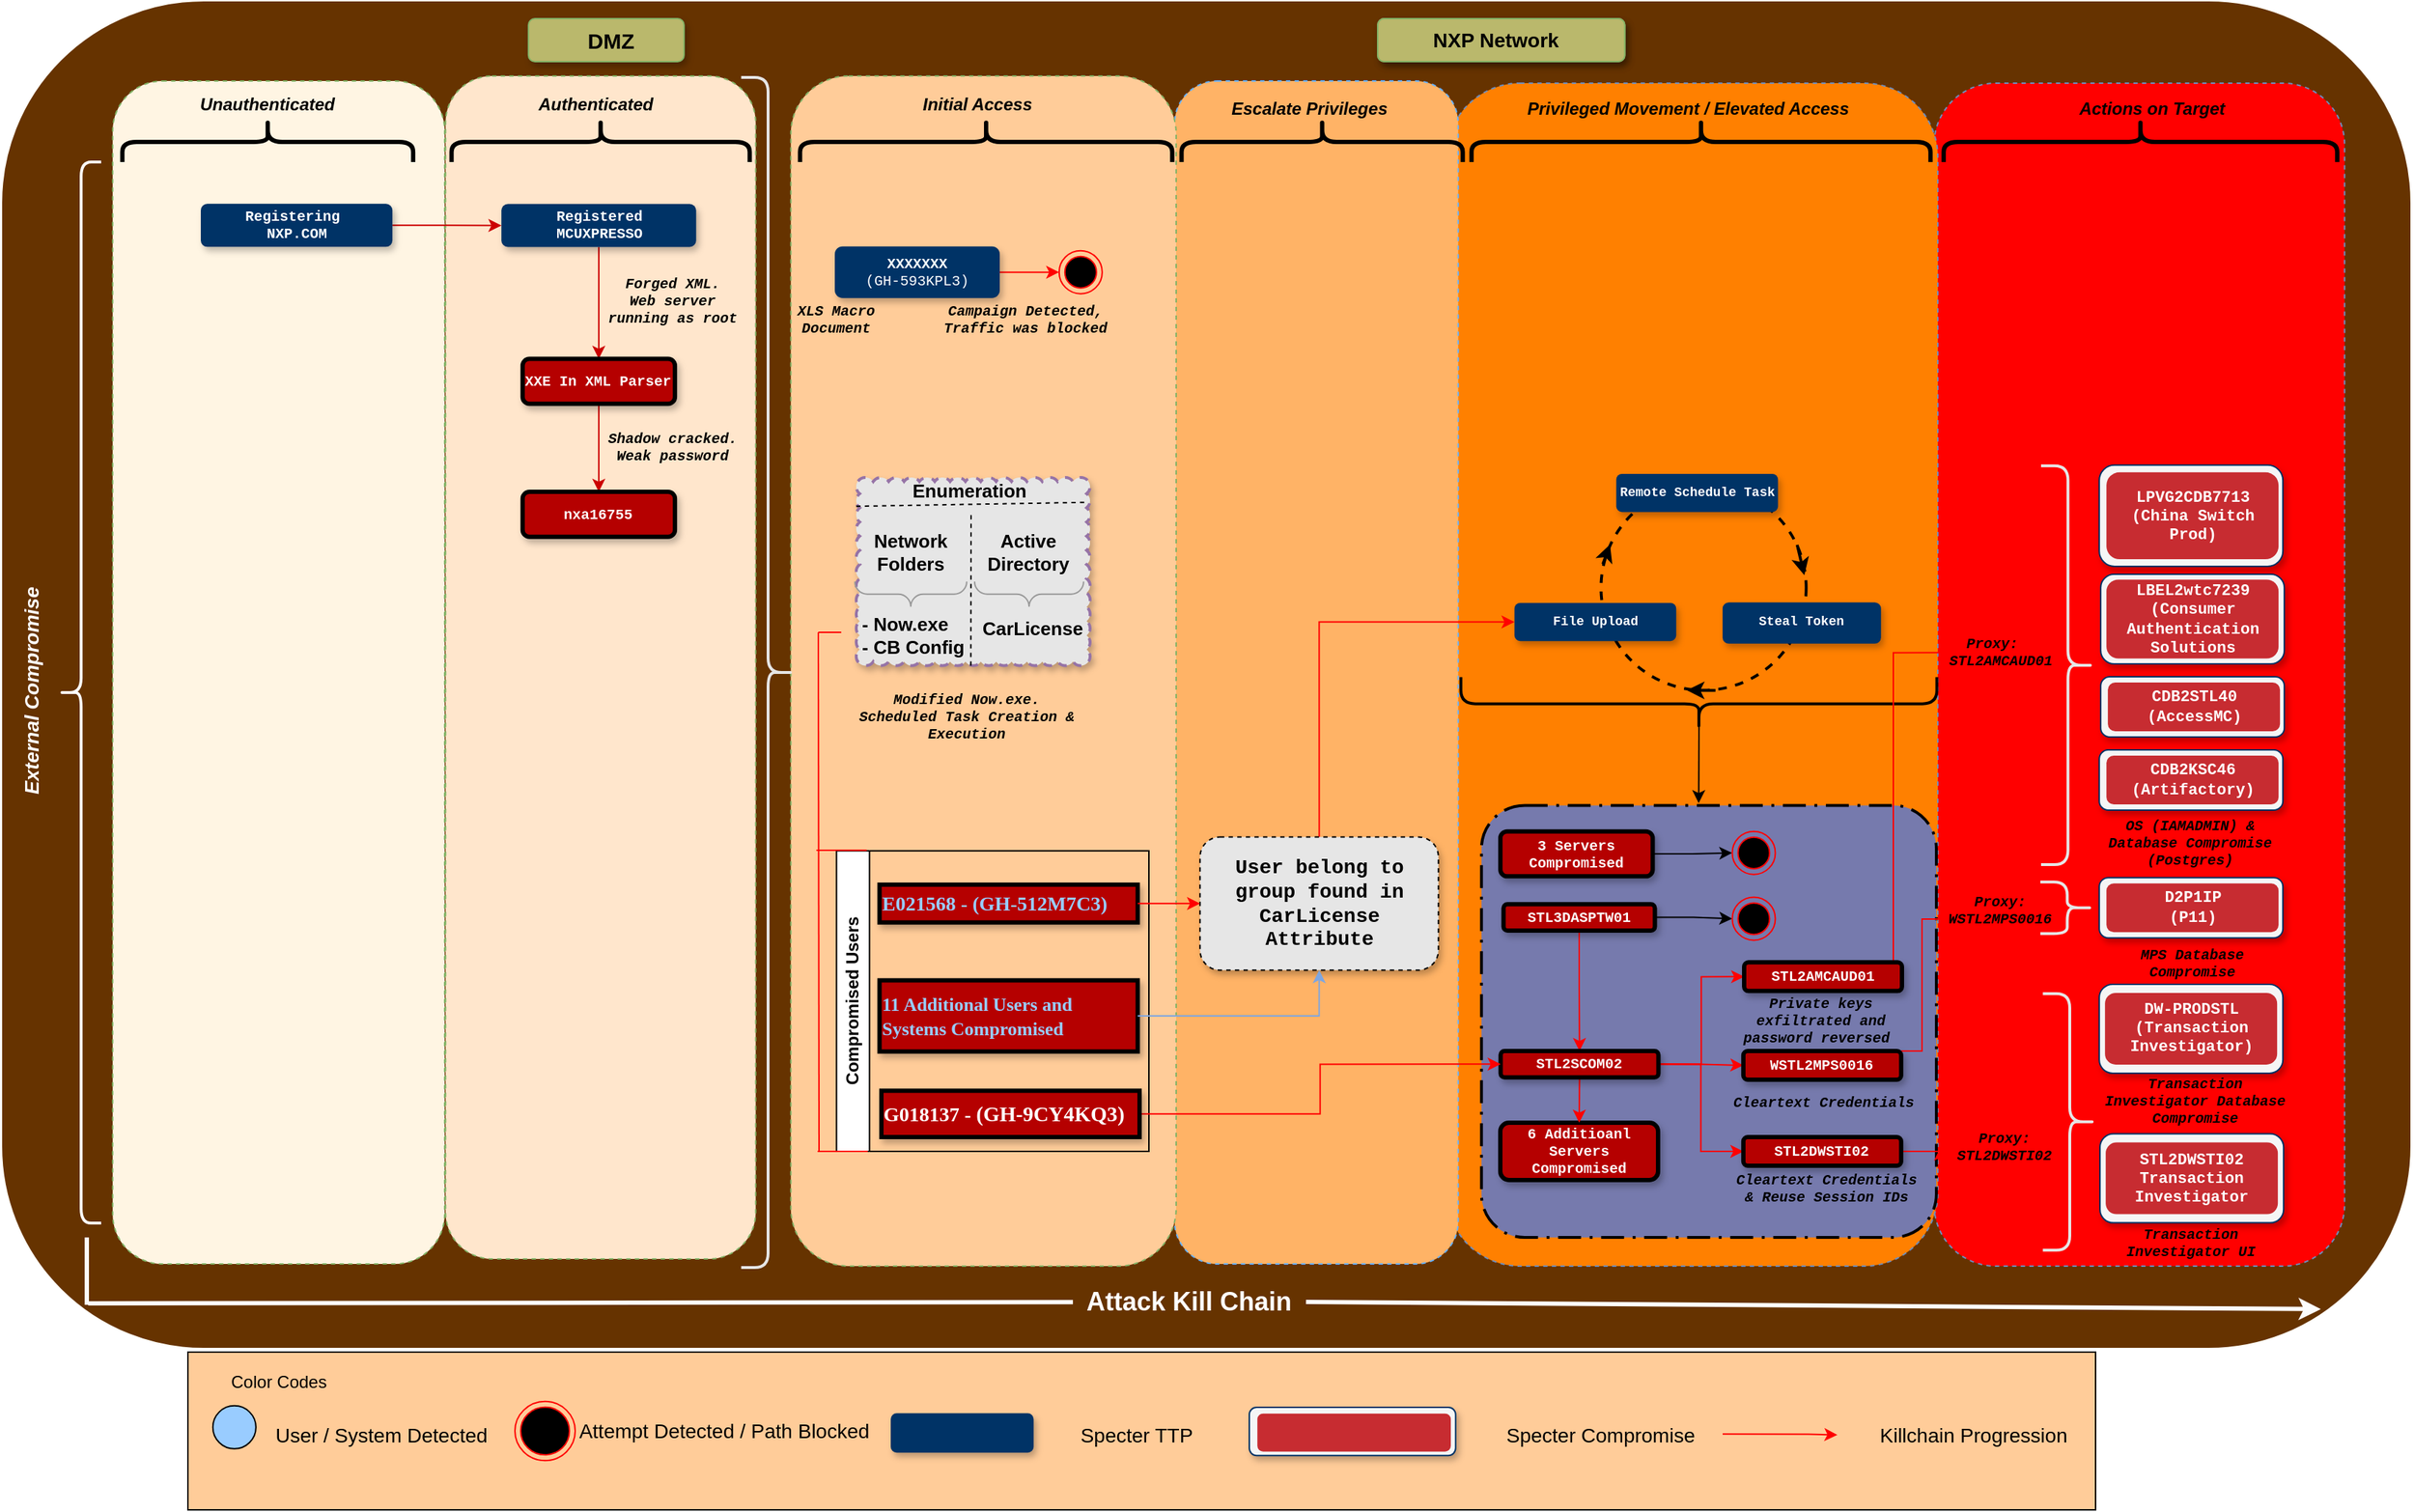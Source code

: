 <mxfile version="24.7.10">
  <diagram name="Page-1" id="VZsBFgoTwhxXK-MUg72K">
    <mxGraphModel dx="3226" dy="-6850" grid="1" gridSize="10" guides="1" tooltips="1" connect="1" arrows="1" fold="1" page="1" pageScale="1" pageWidth="850" pageHeight="1100" math="0" shadow="0">
      <root>
        <mxCell id="0" />
        <mxCell id="1" parent="0" />
        <mxCell id="uX-lzGmGO70ofNnJfn6G-1" style="edgeStyle=none;rounded=0;html=1;exitX=0.5;exitY=1;dashed=1;endArrow=none;endFill=0;jettySize=auto;orthogonalLoop=1;strokeWidth=2;fontSize=10;" edge="1" parent="1">
          <mxGeometry relative="1" as="geometry">
            <mxPoint x="-333.7" y="8363.16" as="sourcePoint" />
            <mxPoint x="-333.7" y="8363.16" as="targetPoint" />
          </mxGeometry>
        </mxCell>
        <mxCell id="uX-lzGmGO70ofNnJfn6G-2" value="" style="rounded=1;whiteSpace=wrap;html=1;strokeColor=#FFFFFA;fillColor=#663300;fontColor=#000033;" vertex="1" parent="1">
          <mxGeometry x="-1638.99" y="8327.5" width="1680" height="940" as="geometry" />
        </mxCell>
        <mxCell id="uX-lzGmGO70ofNnJfn6G-3" value="" style="rounded=1;whiteSpace=wrap;html=1;dashed=1;glass=0;fillColor=#FF0000;strokeColor=#6c8ebf;fillStyle=solid;movable=0;resizable=0;rotatable=0;deletable=0;editable=0;locked=1;connectable=0;" vertex="1" parent="1">
          <mxGeometry x="-291.58" y="8385" width="286.2" height="825" as="geometry" />
        </mxCell>
        <mxCell id="uX-lzGmGO70ofNnJfn6G-4" value="" style="rounded=1;whiteSpace=wrap;html=1;dashed=1;glass=0;fillColor=#FF8000;strokeColor=#6c8ebf;fillStyle=solid;movable=1;resizable=1;rotatable=1;deletable=1;editable=1;locked=0;connectable=1;" vertex="1" parent="1">
          <mxGeometry x="-631.58" y="8385" width="342.6" height="825" as="geometry" />
        </mxCell>
        <mxCell id="uX-lzGmGO70ofNnJfn6G-5" value="" style="rounded=1;whiteSpace=wrap;html=1;dashed=1;glass=0;fillColor=#FFB366;strokeColor=#66B2FF;fillStyle=solid;" vertex="1" parent="1">
          <mxGeometry x="-821.09" y="8383.51" width="197.75" height="825" as="geometry" />
        </mxCell>
        <mxCell id="uX-lzGmGO70ofNnJfn6G-6" value="" style="rounded=1;whiteSpace=wrap;html=1;dashed=1;glass=0;fillColor=#FFCC99;strokeColor=#82b366;fillStyle=solid;" vertex="1" parent="1">
          <mxGeometry x="-1088.64" y="8380" width="268.64" height="830" as="geometry" />
        </mxCell>
        <mxCell id="uX-lzGmGO70ofNnJfn6G-7" value="" style="shape=curlyBracket;whiteSpace=wrap;html=1;rounded=1;shadow=0;glass=0;comic=0;labelBackgroundColor=none;strokeColor=#000000;strokeWidth=3;fillColor=none;gradientColor=none;fontFamily=Helvetica;fontSize=10;fontColor=#000000;align=left;rotation=90;size=0.535;" vertex="1" parent="1">
          <mxGeometry x="-733.22" y="8326.97" width="30" height="196.05" as="geometry" />
        </mxCell>
        <mxCell id="uX-lzGmGO70ofNnJfn6G-8" value="&lt;font&gt;&lt;span style=&quot;font-size: 12px ; line-height: 14.4px&quot;&gt;&lt;b&gt;&lt;i&gt;Initial Access&lt;/i&gt;&lt;/b&gt;&lt;/span&gt;&lt;/font&gt;" style="text;html=1;strokeColor=none;fillColor=none;align=center;verticalAlign=middle;whiteSpace=wrap;shadow=1;glass=0;comic=0;labelBackgroundColor=none;fontFamily=Helvetica;fontSize=10;fontColor=#000000;" vertex="1" parent="1">
          <mxGeometry x="-1014.66" y="8391.51" width="113" height="16" as="geometry" />
        </mxCell>
        <mxCell id="uX-lzGmGO70ofNnJfn6G-9" value="&lt;span style=&quot;font-size: 12px ; line-height: 14.4px&quot;&gt;&lt;b&gt;&lt;i&gt;Escalate Privileges&lt;/i&gt;&lt;/b&gt;&lt;/span&gt;" style="text;html=1;strokeColor=none;fillColor=none;align=center;verticalAlign=middle;whiteSpace=wrap;shadow=1;glass=0;comic=0;labelBackgroundColor=none;fontFamily=Helvetica;fontSize=10;fontColor=#000000;" vertex="1" parent="1">
          <mxGeometry x="-796.52" y="8395.12" width="140" height="16" as="geometry" />
        </mxCell>
        <mxCell id="uX-lzGmGO70ofNnJfn6G-10" value="" style="shape=curlyBracket;whiteSpace=wrap;html=1;rounded=1;shadow=0;glass=0;comic=0;labelBackgroundColor=none;strokeColor=#000000;strokeWidth=3;fillColor=none;gradientColor=none;fontFamily=Helvetica;fontSize=10;fontColor=#000000;align=left;rotation=90;size=0.535;" vertex="1" parent="1">
          <mxGeometry x="-162.71" y="8287.81" width="30" height="274.38" as="geometry" />
        </mxCell>
        <mxCell id="uX-lzGmGO70ofNnJfn6G-11" value="&lt;font style=&quot;font-size: 12px&quot;&gt;&lt;i&gt;&lt;b&gt;Actions on Target&lt;/b&gt;&lt;/i&gt;&lt;/font&gt;" style="text;html=1;strokeColor=none;fillColor=none;align=center;verticalAlign=middle;whiteSpace=wrap;shadow=1;glass=0;comic=0;labelBackgroundColor=none;fontFamily=Helvetica;fontSize=10;fontColor=#000000;" vertex="1" parent="1">
          <mxGeometry x="-224.82" y="8395.12" width="171" height="16" as="geometry" />
        </mxCell>
        <mxCell id="uX-lzGmGO70ofNnJfn6G-12" value="&lt;span style=&quot;font-size: 12px ; line-height: 14.4px&quot;&gt;&lt;b&gt;&lt;i&gt;Privileged Movement / Elevated Access&lt;/i&gt;&lt;/b&gt;&lt;/span&gt;" style="text;html=1;strokeColor=none;fillColor=none;align=center;verticalAlign=middle;whiteSpace=wrap;shadow=1;glass=0;comic=0;labelBackgroundColor=none;fontFamily=Helvetica;fontSize=10;fontColor=#000000;" vertex="1" parent="1">
          <mxGeometry x="-658.29" y="8395.12" width="390" height="16" as="geometry" />
        </mxCell>
        <mxCell id="uX-lzGmGO70ofNnJfn6G-13" value="" style="shape=curlyBracket;whiteSpace=wrap;html=1;rounded=1;shadow=0;glass=0;comic=0;labelBackgroundColor=none;strokeWidth=3;fontFamily=Helvetica;fontSize=10;align=left;rotation=90;size=0.535;fillStyle=solid;fillColor=#FFFFFF;" vertex="1" parent="1">
          <mxGeometry x="-469.09" y="8265" width="30" height="320" as="geometry" />
        </mxCell>
        <mxCell id="uX-lzGmGO70ofNnJfn6G-14" value="" style="shape=curlyBracket;whiteSpace=wrap;html=1;rounded=1;shadow=0;glass=0;comic=0;labelBackgroundColor=none;strokeColor=#000000;strokeWidth=3;fillColor=#000000;gradientColor=default;fontFamily=Helvetica;fontSize=10;fontColor=#000000;align=left;rotation=90;size=0.535;" vertex="1" parent="1">
          <mxGeometry x="-967.48" y="8295.27" width="30" height="259.48" as="geometry" />
        </mxCell>
        <mxCell id="uX-lzGmGO70ofNnJfn6G-15" style="edgeStyle=orthogonalEdgeStyle;rounded=0;orthogonalLoop=1;jettySize=auto;html=1;exitX=1;exitY=0.5;exitDx=0;exitDy=0;entryX=0;entryY=0.5;entryDx=0;entryDy=0;strokeColor=#FF0000;" edge="1" parent="1" source="uX-lzGmGO70ofNnJfn6G-16" target="uX-lzGmGO70ofNnJfn6G-47">
          <mxGeometry relative="1" as="geometry" />
        </mxCell>
        <mxCell id="uX-lzGmGO70ofNnJfn6G-16" value="XXXXXXX&lt;br&gt;&lt;span style=&quot;font-weight: normal&quot;&gt;(GH-593KPL3)&lt;/span&gt;" style="rounded=1;whiteSpace=wrap;html=1;fillColor=#003366;strokeColor=none;glass=0;shadow=1;strokeWidth=3;perimeterSpacing=0;gradientColor=none;fontFamily=Courier New;fontSize=10;fontStyle=1;fontColor=#FFFFFF;" vertex="1" parent="1">
          <mxGeometry x="-1058" y="8498.82" width="115" height="36" as="geometry" />
        </mxCell>
        <mxCell id="uX-lzGmGO70ofNnJfn6G-17" value="" style="rounded=1;whiteSpace=wrap;html=1;dashed=1;glass=0;fillColor=#FFF5E3;strokeColor=#82b366;fillStyle=solid;movable=0;resizable=0;rotatable=0;deletable=0;editable=0;locked=1;connectable=0;" vertex="1" parent="1">
          <mxGeometry x="-1561.43" y="8383.51" width="231.43" height="825" as="geometry" />
        </mxCell>
        <mxCell id="uX-lzGmGO70ofNnJfn6G-18" value="&lt;font&gt;&lt;span style=&quot;font-size: 12px ; line-height: 14.4px&quot;&gt;&lt;b&gt;&lt;i&gt;Unauthenticated&lt;/i&gt;&lt;/b&gt;&lt;/span&gt;&lt;/font&gt;" style="text;html=1;strokeColor=none;fillColor=none;align=center;verticalAlign=middle;whiteSpace=wrap;shadow=1;glass=0;comic=0;labelBackgroundColor=none;fontFamily=Helvetica;fontSize=10;fontColor=#000000;" vertex="1" parent="1">
          <mxGeometry x="-1509.83" y="8391.51" width="113" height="16" as="geometry" />
        </mxCell>
        <mxCell id="uX-lzGmGO70ofNnJfn6G-19" value="" style="shape=curlyBracket;whiteSpace=wrap;html=1;rounded=1;shadow=0;glass=0;comic=0;labelBackgroundColor=none;strokeColor=#000000;strokeWidth=3;fillColor=#000000;gradientColor=default;fontFamily=Helvetica;fontSize=10;fontColor=#000000;align=left;rotation=90;size=0.535;" vertex="1" parent="1">
          <mxGeometry x="-1468.33" y="8323.63" width="30" height="202.75" as="geometry" />
        </mxCell>
        <mxCell id="uX-lzGmGO70ofNnJfn6G-20" value="&lt;span style=&quot;color: rgba(0, 0, 0, 0); font-family: monospace; font-size: 0px; text-align: start; text-wrap: nowrap;&quot;&gt;%3CmxGraphModel%3E%3Croot%3E%3CmxCell%20id%3D%220%22%2F%3E%3CmxCell%20id%3D%221%22%20parent%3D%220%22%2F%3E%3CmxCell%20id%3D%222%22%20value%3D%22%26lt%3Bfont%20color%3D%26quot%3B%23fcfcfc%26quot%3B%26gt%3B3%20Servers%20Compromised%26lt%3B%2Ffont%26gt%3B%22%20style%3D%22rounded%3D1%3BwhiteSpace%3Dwrap%3Bhtml%3D1%3Bglass%3D0%3Bshadow%3D1%3BstrokeWidth%3D3%3BperimeterSpacing%3D0%3BfontFamily%3DCourier%20New%3BfontSize%3D10%3BfontStyle%3D1%3BfillColor%3D%23B50000%3Bmovable%3D1%3Bresizable%3D1%3Brotatable%3D1%3Bdeletable%3D1%3Beditable%3D1%3Blocked%3D0%3Bconnectable%3D1%3B%22%20vertex%3D%221%22%20parent%3D%221%22%3E%3CmxGeometry%20x%3D%22-593.95%22%20y%3D%228906.84%22%20width%3D%22106.19%22%20height%3D%2231.32%22%20as%3D%22geometry%22%2F%3E%3C%2FmxCell%3E%3C%2Froot%3E%3C%2FmxGraphModel%3E&lt;/span&gt;" style="rounded=1;whiteSpace=wrap;html=1;dashed=1;glass=0;fillColor=#FFE6CC;strokeColor=#82b366;fillStyle=solid;movable=0;resizable=0;rotatable=0;deletable=0;editable=0;locked=1;connectable=0;" vertex="1" parent="1">
          <mxGeometry x="-1329.35" y="8380" width="216.2" height="825" as="geometry" />
        </mxCell>
        <mxCell id="uX-lzGmGO70ofNnJfn6G-21" value="" style="shape=curlyBracket;whiteSpace=wrap;html=1;rounded=1;shadow=0;glass=0;comic=0;labelBackgroundColor=none;strokeColor=#000000;strokeWidth=3;fillColor=#000000;gradientColor=default;fontFamily=Helvetica;fontSize=10;fontColor=#000000;align=left;rotation=90;size=0.535;" vertex="1" parent="1">
          <mxGeometry x="-1236.25" y="8321.07" width="30" height="207.88" as="geometry" />
        </mxCell>
        <mxCell id="uX-lzGmGO70ofNnJfn6G-22" value="&lt;font&gt;&lt;span style=&quot;font-size: 12px ; line-height: 14.4px&quot;&gt;&lt;b&gt;&lt;i&gt;Authenticated&lt;/i&gt;&lt;/b&gt;&lt;/span&gt;&lt;/font&gt;" style="text;html=1;strokeColor=none;fillColor=none;align=center;verticalAlign=middle;whiteSpace=wrap;shadow=1;glass=0;comic=0;labelBackgroundColor=none;fontFamily=Helvetica;fontSize=10;fontColor=#000000;" vertex="1" parent="1">
          <mxGeometry x="-1281.26" y="8391.51" width="113" height="16" as="geometry" />
        </mxCell>
        <mxCell id="uX-lzGmGO70ofNnJfn6G-23" value="" style="group;fillColor=#BAB86C;strokeColor=#BAB86C;rounded=1;shadow=1;glass=0;" vertex="1" connectable="0" parent="1">
          <mxGeometry x="-679.48" y="8340" width="172.27" height="30" as="geometry" />
        </mxCell>
        <mxCell id="uX-lzGmGO70ofNnJfn6G-24" value="" style="rounded=1;whiteSpace=wrap;html=1;fillColor=#BAB86C;strokeColor=#82b366;shadow=1;" vertex="1" parent="uX-lzGmGO70ofNnJfn6G-23">
          <mxGeometry width="172.27" height="30" as="geometry" />
        </mxCell>
        <mxCell id="uX-lzGmGO70ofNnJfn6G-25" value="&lt;font style=&quot;font-size: 14px;&quot;&gt;NXP Network&lt;/font&gt;" style="text;html=1;strokeColor=none;fillColor=none;align=center;verticalAlign=middle;whiteSpace=wrap;rounded=0;fontStyle=1;shadow=0;glass=0;" vertex="1" parent="uX-lzGmGO70ofNnJfn6G-23">
          <mxGeometry x="8.25" width="147.85" height="30" as="geometry" />
        </mxCell>
        <mxCell id="uX-lzGmGO70ofNnJfn6G-26" value="" style="group;shadow=1;" vertex="1" connectable="0" parent="1">
          <mxGeometry x="-1310.25" y="8340" width="108.49" height="30" as="geometry" />
        </mxCell>
        <mxCell id="uX-lzGmGO70ofNnJfn6G-27" value="" style="group" vertex="1" connectable="0" parent="uX-lzGmGO70ofNnJfn6G-26">
          <mxGeometry x="38.68" width="108.49" height="30" as="geometry" />
        </mxCell>
        <mxCell id="uX-lzGmGO70ofNnJfn6G-28" value="" style="rounded=1;whiteSpace=wrap;html=1;fillColor=#BAB86C;strokeColor=#82b366;shadow=1;" vertex="1" parent="uX-lzGmGO70ofNnJfn6G-27">
          <mxGeometry width="108.49" height="30" as="geometry" />
        </mxCell>
        <mxCell id="uX-lzGmGO70ofNnJfn6G-29" value="&lt;font style=&quot;font-size: 15px;&quot;&gt;DMZ&lt;/font&gt;" style="text;html=1;strokeColor=none;fillColor=none;align=center;verticalAlign=middle;whiteSpace=wrap;rounded=0;fontStyle=1;fontSize=15;" vertex="1" parent="uX-lzGmGO70ofNnJfn6G-27">
          <mxGeometry x="27.63" width="60" height="30" as="geometry" />
        </mxCell>
        <mxCell id="uX-lzGmGO70ofNnJfn6G-32" value="" style="shape=curlyBracket;whiteSpace=wrap;html=1;rounded=1;shadow=0;glass=0;comic=0;labelBackgroundColor=none;strokeColor=#FCFCFC;strokeWidth=2;fillColor=#f5f5f5;gradientColor=#000000;fontFamily=Helvetica;fontSize=10;fontColor=#FCFCFC;align=left;rotation=0;size=0.535;" vertex="1" parent="1">
          <mxGeometry x="-1599.48" y="8440" width="30" height="740" as="geometry" />
        </mxCell>
        <mxCell id="uX-lzGmGO70ofNnJfn6G-33" value="&lt;span style=&quot;font-size: 14px; line-height: 14.4px;&quot;&gt;&lt;span style=&quot;font-size: 14px;&quot;&gt;&lt;i style=&quot;font-size: 14px;&quot;&gt;External Compromise&lt;br style=&quot;font-size: 14px;&quot;&gt;&lt;/i&gt;&lt;/span&gt;&lt;/span&gt;" style="text;html=1;strokeColor=none;fillColor=none;align=center;verticalAlign=middle;whiteSpace=wrap;shadow=1;glass=0;comic=0;labelBackgroundColor=none;fontFamily=Helvetica;fontSize=14;fontColor=#FCFCFC;rotation=-90;fontStyle=1" vertex="1" parent="1">
          <mxGeometry x="-1700" y="8800.37" width="164.48" height="16" as="geometry" />
        </mxCell>
        <mxCell id="uX-lzGmGO70ofNnJfn6G-34" value="" style="endArrow=none;html=1;rounded=0;strokeColor=#FCFCFC;strokeWidth=3;" edge="1" parent="1" target="uX-lzGmGO70ofNnJfn6G-36">
          <mxGeometry width="50" height="50" relative="1" as="geometry">
            <mxPoint x="-1578.48" y="9236" as="sourcePoint" />
            <mxPoint x="-881.97" y="9240" as="targetPoint" />
          </mxGeometry>
        </mxCell>
        <mxCell id="uX-lzGmGO70ofNnJfn6G-35" value="" style="endArrow=classic;html=1;rounded=0;strokeColor=#FCFCFC;strokeWidth=3;exitX=1;exitY=0.5;exitDx=0;exitDy=0;endFill=1;" edge="1" parent="1" source="uX-lzGmGO70ofNnJfn6G-36">
          <mxGeometry width="50" height="50" relative="1" as="geometry">
            <mxPoint x="-766.97" y="9240" as="sourcePoint" />
            <mxPoint x="-21.97" y="9240" as="targetPoint" />
          </mxGeometry>
        </mxCell>
        <mxCell id="uX-lzGmGO70ofNnJfn6G-36" value="Attack Kill Chain" style="text;html=1;strokeColor=none;fillColor=none;align=center;verticalAlign=middle;whiteSpace=wrap;rounded=0;fontColor=#FFFFFF;fontSize=18;strokeWidth=2;fontStyle=1" vertex="1" parent="1">
          <mxGeometry x="-891.97" y="9220" width="162.49" height="30" as="geometry" />
        </mxCell>
        <mxCell id="uX-lzGmGO70ofNnJfn6G-37" value="" style="endArrow=none;html=1;rounded=0;strokeColor=#FCFCFC;strokeWidth=3;" edge="1" parent="1">
          <mxGeometry width="50" height="50" relative="1" as="geometry">
            <mxPoint x="-1579.48" y="9190" as="sourcePoint" />
            <mxPoint x="-1579.48" y="9237" as="targetPoint" />
          </mxGeometry>
        </mxCell>
        <mxCell id="uX-lzGmGO70ofNnJfn6G-39" value="" style="shape=curlyBracket;whiteSpace=wrap;html=1;rounded=1;flipH=1;labelPosition=right;verticalLabelPosition=middle;align=left;verticalAlign=middle;strokeWidth=2;gradientColor=none;fillColor=#FF0000;strokeColor=#E6E6E6;" vertex="1" parent="1">
          <mxGeometry x="-1123.25" y="8381.01" width="37.51" height="830" as="geometry" />
        </mxCell>
        <mxCell id="uX-lzGmGO70ofNnJfn6G-46" value="&lt;font style=&quot;font-size: 10px;&quot;&gt;&lt;b style=&quot;font-size: 10px;&quot;&gt;XLS Macro &lt;br style=&quot;font-size: 10px;&quot;&gt;Document&lt;/b&gt;&lt;/font&gt;" style="text;html=1;align=center;verticalAlign=middle;whiteSpace=wrap;shadow=1;glass=0;comic=0;labelBackgroundColor=none;fontFamily=Courier New;fontSize=10;rotation=0;fontStyle=2;fontColor=#000000;" vertex="1" parent="1">
          <mxGeometry x="-1117.83" y="8531.82" width="122.01" height="36.37" as="geometry" />
        </mxCell>
        <mxCell id="uX-lzGmGO70ofNnJfn6G-47" value="" style="ellipse;html=1;shape=endState;fillColor=#000000;strokeColor=#ff0000;" vertex="1" parent="1">
          <mxGeometry x="-901.58" y="8501.82" width="30" height="30" as="geometry" />
        </mxCell>
        <mxCell id="uX-lzGmGO70ofNnJfn6G-48" value="&lt;b style=&quot;font-size: 10px;&quot;&gt;Campaign Detected, Traffic was blocked&lt;/b&gt;" style="text;html=1;align=center;verticalAlign=middle;whiteSpace=wrap;shadow=1;glass=0;comic=0;labelBackgroundColor=none;fontFamily=Courier New;fontSize=10;rotation=0;fontStyle=2;fontColor=#000000;" vertex="1" parent="1">
          <mxGeometry x="-985.91" y="8531.82" width="122.01" height="36.37" as="geometry" />
        </mxCell>
        <mxCell id="uX-lzGmGO70ofNnJfn6G-56" value="" style="group" vertex="1" connectable="0" parent="1">
          <mxGeometry x="-1044.01" y="8660" width="164.02" height="139.99" as="geometry" />
        </mxCell>
        <mxCell id="uX-lzGmGO70ofNnJfn6G-57" value="" style="whiteSpace=wrap;html=1;shape=mxgraph.basic.cloud_rect;shadow=1;dashed=1;strokeWidth=2;fontSize=11;align=left;labelBackgroundColor=#ffffff;fillStyle=auto;fillColor=#E6E6E6;strokeColor=#9673a6;" vertex="1" parent="uX-lzGmGO70ofNnJfn6G-56">
          <mxGeometry x="0.94" y="0.009" width="163.08" height="131.236" as="geometry" />
        </mxCell>
        <mxCell id="uX-lzGmGO70ofNnJfn6G-58" value="Enumeration" style="text;html=1;strokeColor=none;fillColor=none;align=center;verticalAlign=middle;whiteSpace=wrap;rounded=0;shadow=1;dashed=1;fontSize=13;fontColor=#000000;fontStyle=1" vertex="1" parent="uX-lzGmGO70ofNnJfn6G-56">
          <mxGeometry x="60.5" width="40" height="17.499" as="geometry" />
        </mxCell>
        <mxCell id="uX-lzGmGO70ofNnJfn6G-59" value="" style="endArrow=none;dashed=1;html=1;fontSize=11;fontColor=#949494;entryX=0.992;entryY=0.132;entryDx=0;entryDy=0;entryPerimeter=0;exitX=0.016;exitY=0.156;exitDx=0;exitDy=0;exitPerimeter=0;" edge="1" parent="uX-lzGmGO70ofNnJfn6G-56" target="uX-lzGmGO70ofNnJfn6G-57">
          <mxGeometry width="50" height="50" relative="1" as="geometry">
            <mxPoint x="0.94" y="20.083" as="sourcePoint" />
            <mxPoint x="139.68" y="19.471" as="targetPoint" />
          </mxGeometry>
        </mxCell>
        <mxCell id="uX-lzGmGO70ofNnJfn6G-60" value="Network Folders" style="text;html=1;strokeColor=none;fillColor=none;align=center;verticalAlign=middle;whiteSpace=wrap;rounded=0;glass=0;shadow=0;labelBackgroundColor=none;labelBorderColor=none;fontSize=13;fontStyle=1" vertex="1" parent="uX-lzGmGO70ofNnJfn6G-56">
          <mxGeometry x="8.99" y="39.369" width="60" height="26.249" as="geometry" />
        </mxCell>
        <mxCell id="uX-lzGmGO70ofNnJfn6G-61" value="Active Directory" style="text;html=1;strokeColor=none;fillColor=none;align=center;verticalAlign=middle;whiteSpace=wrap;rounded=0;fontSize=13;fontStyle=1" vertex="1" parent="uX-lzGmGO70ofNnJfn6G-56">
          <mxGeometry x="91.48" y="39.369" width="60" height="26.249" as="geometry" />
        </mxCell>
        <mxCell id="uX-lzGmGO70ofNnJfn6G-62" value="" style="endArrow=none;dashed=1;html=1;fontSize=11;fontColor=#949494;entryX=0.49;entryY=1;entryDx=0;entryDy=0;entryPerimeter=0;" edge="1" parent="uX-lzGmGO70ofNnJfn6G-56" target="uX-lzGmGO70ofNnJfn6G-57">
          <mxGeometry width="50" height="50" relative="1" as="geometry">
            <mxPoint x="81.02" y="26.245" as="sourcePoint" />
            <mxPoint x="77.02" y="131.24" as="targetPoint" />
          </mxGeometry>
        </mxCell>
        <mxCell id="uX-lzGmGO70ofNnJfn6G-63" value="" style="verticalLabelPosition=bottom;shadow=0;dashed=0;align=center;html=1;verticalAlign=top;strokeWidth=1;shape=mxgraph.mockup.markup.curlyBrace;whiteSpace=wrap;strokeColor=#999999;rotation=-180;" vertex="1" parent="uX-lzGmGO70ofNnJfn6G-56">
          <mxGeometry y="72.618" width="77.97" height="17.499" as="geometry" />
        </mxCell>
        <mxCell id="uX-lzGmGO70ofNnJfn6G-64" value="" style="verticalLabelPosition=bottom;shadow=0;dashed=0;align=center;html=1;verticalAlign=top;strokeWidth=1;shape=mxgraph.mockup.markup.curlyBrace;whiteSpace=wrap;strokeColor=#999999;rotation=-180;" vertex="1" parent="uX-lzGmGO70ofNnJfn6G-56">
          <mxGeometry x="83.49" y="72.618" width="75.98" height="17.499" as="geometry" />
        </mxCell>
        <mxCell id="uX-lzGmGO70ofNnJfn6G-65" value="- Now.exe&lt;br&gt;- CB Config" style="text;html=1;strokeColor=none;fillColor=none;align=left;verticalAlign=middle;whiteSpace=wrap;rounded=0;glass=0;shadow=0;labelBackgroundColor=none;labelBorderColor=none;fontSize=13;fontStyle=1" vertex="1" parent="uX-lzGmGO70ofNnJfn6G-56">
          <mxGeometry x="3.33" y="97.117" width="78.36" height="26.249" as="geometry" />
        </mxCell>
        <mxCell id="uX-lzGmGO70ofNnJfn6G-66" value="CarLicense" style="text;html=1;strokeColor=none;fillColor=none;align=center;verticalAlign=middle;whiteSpace=wrap;rounded=0;glass=0;shadow=0;labelBackgroundColor=none;labelBorderColor=none;fontSize=13;fontStyle=1" vertex="1" parent="uX-lzGmGO70ofNnJfn6G-56">
          <mxGeometry x="93.36" y="87.492" width="62.15" height="35.874" as="geometry" />
        </mxCell>
        <mxCell id="uX-lzGmGO70ofNnJfn6G-67" style="edgeStyle=orthogonalEdgeStyle;rounded=0;orthogonalLoop=1;jettySize=auto;html=1;exitX=0.5;exitY=0;exitDx=0;exitDy=0;entryX=0;entryY=0.5;entryDx=0;entryDy=0;strokeColor=#FF0000;" edge="1" parent="1" source="uX-lzGmGO70ofNnJfn6G-68" target="uX-lzGmGO70ofNnJfn6G-75">
          <mxGeometry relative="1" as="geometry" />
        </mxCell>
        <mxCell id="uX-lzGmGO70ofNnJfn6G-68" value="&lt;font style=&quot;font-size: 14px;&quot;&gt;User belong to group found in CarLicense Attribute&lt;br&gt;&lt;/font&gt;" style="rounded=1;whiteSpace=wrap;html=1;fillColor=#E6E6E6;strokeColor=#000000;glass=0;shadow=1;strokeWidth=1;perimeterSpacing=0;gradientColor=none;fontFamily=Courier New;fontSize=10;fontStyle=1;fontColor=#000000;dashed=1;" vertex="1" parent="1">
          <mxGeometry x="-803.35" y="8910.72" width="166.19" height="92.89" as="geometry" />
        </mxCell>
        <mxCell id="uX-lzGmGO70ofNnJfn6G-69" value="&lt;b style=&quot;font-size: 10px;&quot;&gt;Modified Now.exe. Scheduled Task Creation &amp;amp; Execution&lt;/b&gt;" style="text;html=1;align=center;verticalAlign=middle;whiteSpace=wrap;shadow=1;glass=0;comic=0;labelBackgroundColor=none;fontFamily=Courier New;fontSize=10;rotation=0;fontStyle=2;fontColor=#000000;" vertex="1" parent="1">
          <mxGeometry x="-1045.49" y="8808.43" width="158" height="36.37" as="geometry" />
        </mxCell>
        <mxCell id="uX-lzGmGO70ofNnJfn6G-71" value="" style="endArrow=none;html=1;rounded=0;strokeColor=#FF0000;" edge="1" parent="1">
          <mxGeometry width="50" height="50" relative="1" as="geometry">
            <mxPoint x="-1069.48" y="8768" as="sourcePoint" />
            <mxPoint x="-1053.48" y="8768" as="targetPoint" />
          </mxGeometry>
        </mxCell>
        <mxCell id="uX-lzGmGO70ofNnJfn6G-72" value="" style="endArrow=none;html=1;rounded=0;strokeColor=#FF0000;" edge="1" parent="1">
          <mxGeometry width="50" height="50" relative="1" as="geometry">
            <mxPoint x="-1069" y="9130" as="sourcePoint" />
            <mxPoint x="-1069.48" y="8768" as="targetPoint" />
          </mxGeometry>
        </mxCell>
        <mxCell id="uX-lzGmGO70ofNnJfn6G-73" value="" style="ellipse;whiteSpace=wrap;html=1;aspect=fixed;rounded=1;shadow=0;glass=0;comic=1;labelBackgroundColor=none;strokeColor=#000000;strokeWidth=2;fillColor=none;gradientColor=none;fontFamily=Helvetica;fontSize=36;fontColor=#000000;align=right;dashed=1;" vertex="1" parent="1">
          <mxGeometry x="-523.81" y="8665.37" width="143.06" height="143.06" as="geometry" />
        </mxCell>
        <mxCell id="uX-lzGmGO70ofNnJfn6G-74" value="&lt;b style=&quot;font-size: 9px;&quot;&gt;Steal Token&lt;br style=&quot;font-size: 9px;&quot;&gt;&lt;/b&gt;" style="rounded=1;whiteSpace=wrap;html=1;fillColor=#003366;strokeColor=none;glass=0;shadow=1;strokeWidth=3;perimeterSpacing=0;gradientColor=none;fontFamily=Courier New;fontSize=9;fontStyle=0;fontColor=#FFFFFF;" vertex="1" parent="1">
          <mxGeometry x="-439.04" y="8747.07" width="110.44" height="28.86" as="geometry" />
        </mxCell>
        <mxCell id="uX-lzGmGO70ofNnJfn6G-75" value="&lt;b style=&quot;font-size: 9px;&quot;&gt;File Upload&lt;/b&gt;&lt;b style=&quot;font-size: 9px;&quot;&gt;&lt;br style=&quot;font-size: 9px;&quot;&gt;&lt;/b&gt;" style="rounded=1;whiteSpace=wrap;html=1;fillColor=#003366;strokeColor=none;glass=0;shadow=1;strokeWidth=3;perimeterSpacing=0;gradientColor=none;fontFamily=Courier New;fontSize=9;fontStyle=0;fontColor=#FFFFFF;" vertex="1" parent="1">
          <mxGeometry x="-584.14" y="8747.5" width="112.76" height="26.59" as="geometry" />
        </mxCell>
        <mxCell id="uX-lzGmGO70ofNnJfn6G-76" value="" style="endArrow=classic;html=1;strokeWidth=2;rounded=0;endFill=1;startArrow=none;startFill=0;entryX=0.371;entryY=0.993;entryDx=0;entryDy=0;entryPerimeter=0;" edge="1" parent="1">
          <mxGeometry width="50" height="50" relative="1" as="geometry">
            <mxPoint x="-443.99" y="8808.5" as="sourcePoint" />
            <mxPoint x="-463.975" y="8808.429" as="targetPoint" />
          </mxGeometry>
        </mxCell>
        <mxCell id="uX-lzGmGO70ofNnJfn6G-77" value="" style="rounded=1;arcSize=10;dashed=1;gradientColor=none;dashPattern=8 3 1 3;strokeWidth=2;sketch=0;glass=0;shadow=0;fillColor=#767AAD;" vertex="1" parent="1">
          <mxGeometry x="-607.15" y="8888.73" width="317.15" height="301.27" as="geometry" />
        </mxCell>
        <mxCell id="uX-lzGmGO70ofNnJfn6G-78" value="&lt;font color=&quot;#fcfcfc&quot;&gt;3 Servers Compromised&lt;/font&gt;" style="rounded=1;whiteSpace=wrap;html=1;glass=0;shadow=1;strokeWidth=3;perimeterSpacing=0;fontFamily=Courier New;fontSize=10;fontStyle=1;fillColor=#B50000;movable=1;resizable=1;rotatable=1;deletable=1;editable=1;locked=0;connectable=1;" vertex="1" parent="1">
          <mxGeometry x="-593.95" y="8906.84" width="106.19" height="31.32" as="geometry" />
        </mxCell>
        <mxCell id="uX-lzGmGO70ofNnJfn6G-79" value="" style="endArrow=classic;html=1;strokeWidth=2;rounded=0;endFill=1;startArrow=none;startFill=0;exitX=0.956;exitY=0.291;exitPerimeter=0;exitDx=0;exitDy=0;entryX=0.991;entryY=0.439;entryDx=0;entryDy=0;entryPerimeter=0;" edge="1" parent="1" source="uX-lzGmGO70ofNnJfn6G-73" target="uX-lzGmGO70ofNnJfn6G-73">
          <mxGeometry width="50" height="50" relative="1" as="geometry">
            <mxPoint x="-385.261" y="8707.505" as="sourcePoint" />
            <mxPoint x="-384.26" y="8727.39" as="targetPoint" />
          </mxGeometry>
        </mxCell>
        <mxCell id="uX-lzGmGO70ofNnJfn6G-80" value="" style="endArrow=classic;html=1;strokeWidth=2;rounded=0;endFill=1;startArrow=none;startFill=0;entryX=0.044;entryY=0.289;entryDx=0;entryDy=0;entryPerimeter=0;exitX=0.009;exitY=0.385;exitDx=0;exitDy=0;exitPerimeter=0;" edge="1" parent="1" source="uX-lzGmGO70ofNnJfn6G-73" target="uX-lzGmGO70ofNnJfn6G-73">
          <mxGeometry width="50" height="50" relative="1" as="geometry">
            <mxPoint x="-523.407" y="8720.368" as="sourcePoint" />
            <mxPoint x="-516.085" y="8707.502" as="targetPoint" />
          </mxGeometry>
        </mxCell>
        <mxCell id="uX-lzGmGO70ofNnJfn6G-81" value="&lt;b style=&quot;border-color: var(--border-color);&quot;&gt;Remote Schedule Task&lt;/b&gt;&lt;b style=&quot;font-size: 9px;&quot;&gt;&lt;br style=&quot;font-size: 9px;&quot;&gt;&lt;/b&gt;" style="rounded=1;whiteSpace=wrap;html=1;fillColor=#003366;strokeColor=none;glass=0;shadow=1;strokeWidth=3;perimeterSpacing=0;gradientColor=none;fontFamily=Courier New;fontSize=9;fontStyle=0;fontColor=#FFFFFF;" vertex="1" parent="1">
          <mxGeometry x="-513.17" y="8657.5" width="112.76" height="26.59" as="geometry" />
        </mxCell>
        <mxCell id="uX-lzGmGO70ofNnJfn6G-82" value="" style="shape=curlyBracket;whiteSpace=wrap;html=1;rounded=1;flipH=1;labelPosition=right;verticalLabelPosition=middle;align=left;verticalAlign=middle;strokeWidth=2;gradientColor=none;fillColor=#FF0000;strokeColor=#000000;rotation=90;" vertex="1" parent="1">
          <mxGeometry x="-474.09" y="8651.92" width="37.05" height="331.8" as="geometry" />
        </mxCell>
        <mxCell id="uX-lzGmGO70ofNnJfn6G-83" value="" style="endArrow=classic;html=1;rounded=0;entryX=0.1;entryY=0.5;entryDx=0;entryDy=0;entryPerimeter=0;strokeColor=#000000;" edge="1" parent="1">
          <mxGeometry width="50" height="50" relative="1" as="geometry">
            <mxPoint x="-455.43" y="8824.12" as="sourcePoint" />
            <mxPoint x="-455.705" y="8887.109" as="targetPoint" />
          </mxGeometry>
        </mxCell>
        <mxCell id="uX-lzGmGO70ofNnJfn6G-84" value="&lt;font color=&quot;#fcfcfc&quot;&gt;6 Additioanl Servers Compromised&lt;/font&gt;" style="rounded=1;whiteSpace=wrap;html=1;glass=0;shadow=1;strokeWidth=3;perimeterSpacing=0;fontFamily=Courier New;fontSize=10;fontStyle=1;fillColor=#B50000;movable=1;resizable=1;rotatable=1;deletable=1;editable=1;locked=0;connectable=1;" vertex="1" parent="1">
          <mxGeometry x="-594.01" y="9110" width="110" height="40" as="geometry" />
        </mxCell>
        <mxCell id="uX-lzGmGO70ofNnJfn6G-85" style="edgeStyle=orthogonalEdgeStyle;rounded=0;orthogonalLoop=1;jettySize=auto;html=1;exitX=1;exitY=0.5;exitDx=0;exitDy=0;entryX=0;entryY=0.5;entryDx=0;entryDy=0;movable=1;resizable=1;rotatable=1;deletable=1;editable=1;locked=0;connectable=1;" edge="1" parent="1" source="uX-lzGmGO70ofNnJfn6G-87" target="uX-lzGmGO70ofNnJfn6G-97">
          <mxGeometry relative="1" as="geometry" />
        </mxCell>
        <mxCell id="uX-lzGmGO70ofNnJfn6G-86" style="edgeStyle=orthogonalEdgeStyle;rounded=0;orthogonalLoop=1;jettySize=auto;html=1;exitX=0.5;exitY=1;exitDx=0;exitDy=0;entryX=0.5;entryY=0;entryDx=0;entryDy=0;strokeColor=#FF0000;" edge="1" parent="1" source="uX-lzGmGO70ofNnJfn6G-87" target="uX-lzGmGO70ofNnJfn6G-92">
          <mxGeometry relative="1" as="geometry" />
        </mxCell>
        <mxCell id="uX-lzGmGO70ofNnJfn6G-87" value="&lt;font color=&quot;#fcfcfc&quot;&gt;STL3DASPTW01&lt;/font&gt;" style="rounded=1;whiteSpace=wrap;html=1;glass=0;shadow=1;strokeWidth=3;perimeterSpacing=0;fontFamily=Courier New;fontSize=10;fontStyle=1;fillColor=#B50000;movable=1;resizable=1;rotatable=1;deletable=1;editable=1;locked=0;connectable=1;" vertex="1" parent="1">
          <mxGeometry x="-591.76" y="8957.63" width="105.51" height="18.35" as="geometry" />
        </mxCell>
        <mxCell id="uX-lzGmGO70ofNnJfn6G-88" style="edgeStyle=orthogonalEdgeStyle;rounded=0;orthogonalLoop=1;jettySize=auto;html=1;exitX=1;exitY=0.5;exitDx=0;exitDy=0;entryX=0;entryY=0.5;entryDx=0;entryDy=0;strokeColor=#FF0000;" edge="1" parent="1" source="uX-lzGmGO70ofNnJfn6G-92" target="uX-lzGmGO70ofNnJfn6G-94">
          <mxGeometry relative="1" as="geometry" />
        </mxCell>
        <mxCell id="uX-lzGmGO70ofNnJfn6G-89" style="edgeStyle=orthogonalEdgeStyle;rounded=0;orthogonalLoop=1;jettySize=auto;html=1;exitX=1;exitY=0.5;exitDx=0;exitDy=0;entryX=0;entryY=0.5;entryDx=0;entryDy=0;strokeColor=#FF0000;" edge="1" parent="1" source="uX-lzGmGO70ofNnJfn6G-92" target="uX-lzGmGO70ofNnJfn6G-135">
          <mxGeometry relative="1" as="geometry" />
        </mxCell>
        <mxCell id="uX-lzGmGO70ofNnJfn6G-90" style="edgeStyle=orthogonalEdgeStyle;rounded=0;orthogonalLoop=1;jettySize=auto;html=1;exitX=0.5;exitY=1;exitDx=0;exitDy=0;entryX=0.5;entryY=0;entryDx=0;entryDy=0;strokeColor=#FF0000;" edge="1" parent="1" source="uX-lzGmGO70ofNnJfn6G-92" target="uX-lzGmGO70ofNnJfn6G-84">
          <mxGeometry relative="1" as="geometry" />
        </mxCell>
        <mxCell id="uX-lzGmGO70ofNnJfn6G-91" style="edgeStyle=orthogonalEdgeStyle;rounded=0;orthogonalLoop=1;jettySize=auto;html=1;exitX=1;exitY=0.5;exitDx=0;exitDy=0;entryX=0;entryY=0.5;entryDx=0;entryDy=0;strokeColor=#FF0000;" edge="1" parent="1" source="uX-lzGmGO70ofNnJfn6G-92" target="uX-lzGmGO70ofNnJfn6G-144">
          <mxGeometry relative="1" as="geometry" />
        </mxCell>
        <mxCell id="uX-lzGmGO70ofNnJfn6G-92" value="&lt;font color=&quot;#fcfcfc&quot;&gt;STL2SCOM02&lt;/font&gt;" style="rounded=1;whiteSpace=wrap;html=1;glass=0;shadow=1;strokeWidth=3;perimeterSpacing=0;fontFamily=Courier New;fontSize=10;fontStyle=1;fillColor=#B50000;movable=1;resizable=1;rotatable=1;deletable=1;editable=1;locked=0;connectable=1;" vertex="1" parent="1">
          <mxGeometry x="-593.77" y="9060.0" width="110" height="18.35" as="geometry" />
        </mxCell>
        <mxCell id="uX-lzGmGO70ofNnJfn6G-93" style="edgeStyle=orthogonalEdgeStyle;rounded=0;orthogonalLoop=1;jettySize=auto;html=1;exitX=0.75;exitY=0;exitDx=0;exitDy=0;entryX=0;entryY=0.5;entryDx=0;entryDy=0;strokeColor=#FF0000;" edge="1" parent="1" source="uX-lzGmGO70ofNnJfn6G-94" target="uX-lzGmGO70ofNnJfn6G-131">
          <mxGeometry relative="1" as="geometry">
            <Array as="points">
              <mxPoint x="-320" y="8998" />
              <mxPoint x="-320" y="8782" />
            </Array>
          </mxGeometry>
        </mxCell>
        <mxCell id="uX-lzGmGO70ofNnJfn6G-94" value="&lt;font color=&quot;#fcfcfc&quot;&gt;STL2AMCAUD01&lt;/font&gt;" style="rounded=1;whiteSpace=wrap;html=1;glass=0;shadow=1;strokeWidth=3;perimeterSpacing=0;fontFamily=Courier New;fontSize=10;fontStyle=1;fillColor=#B50000;movable=1;resizable=1;rotatable=1;deletable=1;editable=1;locked=0;connectable=1;" vertex="1" parent="1">
          <mxGeometry x="-424.0" y="8998.17" width="110" height="20" as="geometry" />
        </mxCell>
        <mxCell id="uX-lzGmGO70ofNnJfn6G-95" style="edgeStyle=orthogonalEdgeStyle;rounded=0;orthogonalLoop=1;jettySize=auto;html=1;entryX=0;entryY=0.5;entryDx=0;entryDy=0;exitX=1;exitY=0.5;exitDx=0;exitDy=0;movable=1;resizable=1;rotatable=1;deletable=1;editable=1;locked=0;connectable=1;" edge="1" parent="1" source="uX-lzGmGO70ofNnJfn6G-78" target="uX-lzGmGO70ofNnJfn6G-96">
          <mxGeometry relative="1" as="geometry">
            <mxPoint x="-409.55" y="8913.03" as="sourcePoint" />
          </mxGeometry>
        </mxCell>
        <mxCell id="uX-lzGmGO70ofNnJfn6G-96" value="" style="ellipse;html=1;shape=endState;fillColor=#000000;strokeColor=#ff0000;movable=1;resizable=1;rotatable=1;deletable=1;editable=1;locked=0;connectable=1;" vertex="1" parent="1">
          <mxGeometry x="-432.28" y="8906.84" width="30" height="30" as="geometry" />
        </mxCell>
        <mxCell id="uX-lzGmGO70ofNnJfn6G-97" value="" style="ellipse;html=1;shape=endState;fillColor=#000000;strokeColor=#ff0000;movable=1;resizable=1;rotatable=1;deletable=1;editable=1;locked=0;connectable=1;" vertex="1" parent="1">
          <mxGeometry x="-432.28" y="8952.69" width="30" height="30" as="geometry" />
        </mxCell>
        <mxCell id="uX-lzGmGO70ofNnJfn6G-98" value="" style="group" vertex="1" connectable="0" parent="1">
          <mxGeometry x="-176.42" y="8670" width="128" height="52" as="geometry" />
        </mxCell>
        <mxCell id="uX-lzGmGO70ofNnJfn6G-99" value="" style="rounded=1;whiteSpace=wrap;html=1;fillColor=#f5f5f5;strokeColor=#003366;glass=0;shadow=1;strokeWidth=1;perimeterSpacing=0;fontFamily=Courier New;fontSize=10;fontStyle=1;fontColor=#000000;align=center;labelPosition=center;verticalLabelPosition=bottom;verticalAlign=top;" vertex="1" parent="uX-lzGmGO70ofNnJfn6G-98">
          <mxGeometry y="-18.571" width="128" height="70.571" as="geometry" />
        </mxCell>
        <mxCell id="uX-lzGmGO70ofNnJfn6G-100" value="LPVG2CDB7713&lt;br&gt;(China Switch Prod)" style="rounded=1;whiteSpace=wrap;html=1;fillColor=#C72C31;strokeColor=none;glass=0;shadow=0;strokeWidth=3;perimeterSpacing=0;gradientColor=none;fontFamily=Courier New;fontSize=11;fontStyle=1;fontColor=#FFFFFF;" vertex="1" parent="uX-lzGmGO70ofNnJfn6G-98">
          <mxGeometry x="5" y="-13.619" width="120" height="60.667" as="geometry" />
        </mxCell>
        <mxCell id="uX-lzGmGO70ofNnJfn6G-101" value="" style="group" vertex="1" connectable="0" parent="1">
          <mxGeometry x="-176.42" y="8730" width="129" height="70" as="geometry" />
        </mxCell>
        <mxCell id="uX-lzGmGO70ofNnJfn6G-102" value="" style="rounded=1;whiteSpace=wrap;html=1;fillColor=#f5f5f5;strokeColor=#003366;glass=0;shadow=1;strokeWidth=1;perimeterSpacing=0;fontFamily=Courier New;fontSize=10;fontStyle=1;fontColor=#000000;align=center;labelPosition=center;verticalLabelPosition=bottom;verticalAlign=top;" vertex="1" parent="uX-lzGmGO70ofNnJfn6G-101">
          <mxGeometry x="1" y="-2.52" width="128" height="62.52" as="geometry" />
        </mxCell>
        <mxCell id="uX-lzGmGO70ofNnJfn6G-103" value="LBEL2wtc7239&lt;br&gt;(Consumer Authentication Solutions" style="rounded=1;whiteSpace=wrap;html=1;fillColor=#C72C31;strokeColor=none;glass=0;shadow=0;strokeWidth=3;perimeterSpacing=0;gradientColor=none;fontFamily=Courier New;fontSize=11;fontStyle=1;fontColor=#FFFFFF;" vertex="1" parent="uX-lzGmGO70ofNnJfn6G-101">
          <mxGeometry x="5" y="1.21" width="120" height="55.05" as="geometry" />
        </mxCell>
        <mxCell id="uX-lzGmGO70ofNnJfn6G-104" value="" style="group" vertex="1" connectable="0" parent="1">
          <mxGeometry x="-176.42" y="8850" width="128" height="42" as="geometry" />
        </mxCell>
        <mxCell id="uX-lzGmGO70ofNnJfn6G-105" value="" style="rounded=1;whiteSpace=wrap;html=1;fillColor=#f5f5f5;strokeColor=#003366;glass=0;shadow=1;strokeWidth=1;perimeterSpacing=0;fontFamily=Courier New;fontSize=10;fontStyle=1;fontColor=#000000;align=center;labelPosition=center;verticalLabelPosition=bottom;verticalAlign=top;" vertex="1" parent="uX-lzGmGO70ofNnJfn6G-104">
          <mxGeometry width="128" height="42" as="geometry" />
        </mxCell>
        <mxCell id="uX-lzGmGO70ofNnJfn6G-106" value="CDB2KSC46&lt;br&gt;(Artifactory)" style="rounded=1;whiteSpace=wrap;html=1;fillColor=#C72C31;strokeColor=none;glass=0;shadow=0;strokeWidth=3;perimeterSpacing=0;gradientColor=none;fontFamily=Courier New;fontSize=11;fontStyle=1;fontColor=#FFFFFF;" vertex="1" parent="uX-lzGmGO70ofNnJfn6G-104">
          <mxGeometry x="5" y="4" width="120" height="34" as="geometry" />
        </mxCell>
        <mxCell id="uX-lzGmGO70ofNnJfn6G-107" value="" style="group" vertex="1" connectable="0" parent="1">
          <mxGeometry x="-175.42" y="8799" width="128" height="42" as="geometry" />
        </mxCell>
        <mxCell id="uX-lzGmGO70ofNnJfn6G-108" value="" style="rounded=1;whiteSpace=wrap;html=1;fillColor=#f5f5f5;strokeColor=#003366;glass=0;shadow=1;strokeWidth=1;perimeterSpacing=0;fontFamily=Courier New;fontSize=10;fontStyle=1;fontColor=#000000;align=center;labelPosition=center;verticalLabelPosition=bottom;verticalAlign=top;" vertex="1" parent="uX-lzGmGO70ofNnJfn6G-107">
          <mxGeometry width="128" height="42" as="geometry" />
        </mxCell>
        <mxCell id="uX-lzGmGO70ofNnJfn6G-109" value="CDB2STL40 (AccessMC)" style="rounded=1;whiteSpace=wrap;html=1;fillColor=#C72C31;strokeColor=none;glass=0;shadow=0;strokeWidth=3;perimeterSpacing=0;gradientColor=none;fontFamily=Courier New;fontSize=11;fontStyle=1;fontColor=#FFFFFF;" vertex="1" parent="uX-lzGmGO70ofNnJfn6G-107">
          <mxGeometry x="5" y="4" width="120" height="34" as="geometry" />
        </mxCell>
        <mxCell id="uX-lzGmGO70ofNnJfn6G-110" value="" style="shape=curlyBracket;whiteSpace=wrap;html=1;rounded=1;flipH=1;labelPosition=right;verticalLabelPosition=middle;align=left;verticalAlign=middle;strokeWidth=2;gradientColor=none;fillColor=#000000;strokeColor=#E6E6E6;" vertex="1" parent="1">
          <mxGeometry x="-217.01" y="8651.92" width="37.51" height="278.08" as="geometry" />
        </mxCell>
        <mxCell id="uX-lzGmGO70ofNnJfn6G-111" value="Compromised Users" style="swimlane;horizontal=0;whiteSpace=wrap;html=1;" vertex="1" parent="1">
          <mxGeometry x="-1056.79" y="8920.34" width="217.8" height="209.66" as="geometry" />
        </mxCell>
        <mxCell id="uX-lzGmGO70ofNnJfn6G-112" value="&lt;p style=&quot;margin: 0in; font-family: Calibri; font-size: 11pt;&quot;&gt;&lt;span style=&quot;font-size: 14px; color: rgb(153, 204, 255); background-color: initial;&quot;&gt;E021568 - (GH-512M7C3)&lt;/span&gt;&lt;br&gt;&lt;/p&gt;" style="rounded=0;whiteSpace=wrap;html=1;glass=0;shadow=1;strokeWidth=3;perimeterSpacing=0;fontFamily=Courier New;fontSize=10;fontStyle=1;fillColor=#B50000;movable=1;resizable=1;rotatable=1;deletable=1;editable=1;locked=0;connectable=1;align=left;" vertex="1" parent="uX-lzGmGO70ofNnJfn6G-111">
          <mxGeometry x="30" y="23.65" width="180" height="26.35" as="geometry" />
        </mxCell>
        <mxCell id="uX-lzGmGO70ofNnJfn6G-113" value="&lt;p style=&quot;margin: 0in; font-size: 13px;&quot;&gt;&lt;font face=&quot;Calibri&quot; color=&quot;#99ccff&quot;&gt;11 Additional Users and Systems Compromised&lt;/font&gt;&lt;/p&gt;" style="rounded=0;whiteSpace=wrap;html=1;glass=0;shadow=1;strokeWidth=3;perimeterSpacing=0;fontFamily=Courier New;fontSize=10;fontStyle=1;fillColor=#B50000;movable=1;resizable=1;rotatable=1;deletable=1;editable=1;locked=0;connectable=1;align=left;" vertex="1" parent="uX-lzGmGO70ofNnJfn6G-111">
          <mxGeometry x="30" y="90.38" width="180" height="49.62" as="geometry" />
        </mxCell>
        <mxCell id="uX-lzGmGO70ofNnJfn6G-114" style="edgeStyle=orthogonalEdgeStyle;rounded=0;orthogonalLoop=1;jettySize=auto;html=1;exitX=1;exitY=0.5;exitDx=0;exitDy=0;entryX=0;entryY=0.5;entryDx=0;entryDy=0;strokeColor=#FF0000;" edge="1" parent="1" source="uX-lzGmGO70ofNnJfn6G-112" target="uX-lzGmGO70ofNnJfn6G-68">
          <mxGeometry relative="1" as="geometry" />
        </mxCell>
        <mxCell id="uX-lzGmGO70ofNnJfn6G-115" style="edgeStyle=orthogonalEdgeStyle;rounded=0;orthogonalLoop=1;jettySize=auto;html=1;exitX=1;exitY=0.5;exitDx=0;exitDy=0;entryX=0.5;entryY=1;entryDx=0;entryDy=0;strokeColor=#7EA6E0;" edge="1" parent="1" source="uX-lzGmGO70ofNnJfn6G-113" target="uX-lzGmGO70ofNnJfn6G-68">
          <mxGeometry relative="1" as="geometry" />
        </mxCell>
        <mxCell id="uX-lzGmGO70ofNnJfn6G-116" value="" style="group" vertex="1" connectable="0" parent="1">
          <mxGeometry x="-1508.99" y="9270" width="1349.61" height="110" as="geometry" />
        </mxCell>
        <mxCell id="uX-lzGmGO70ofNnJfn6G-117" value="" style="rounded=0;whiteSpace=wrap;html=1;fillColor=#FFCC99;fontColor=#FFCC99;" vertex="1" parent="uX-lzGmGO70ofNnJfn6G-116">
          <mxGeometry width="1329.995" height="110" as="geometry" />
        </mxCell>
        <mxCell id="uX-lzGmGO70ofNnJfn6G-118" value="Color Codes" style="text;html=1;strokeColor=none;fillColor=none;align=center;verticalAlign=middle;whiteSpace=wrap;rounded=0;" vertex="1" parent="uX-lzGmGO70ofNnJfn6G-116">
          <mxGeometry x="23.025" width="81.401" height="41.25" as="geometry" />
        </mxCell>
        <mxCell id="uX-lzGmGO70ofNnJfn6G-119" value="" style="ellipse;whiteSpace=wrap;html=1;aspect=fixed;fillColor=#99CCFF;" vertex="1" parent="uX-lzGmGO70ofNnJfn6G-116">
          <mxGeometry x="17.406" y="37.414" width="30.0" height="30.0" as="geometry" />
        </mxCell>
        <mxCell id="uX-lzGmGO70ofNnJfn6G-120" value="User / System Detected" style="text;html=1;strokeColor=none;fillColor=none;align=center;verticalAlign=middle;whiteSpace=wrap;rounded=0;fontSize=14;" vertex="1" parent="uX-lzGmGO70ofNnJfn6G-116">
          <mxGeometry x="59.25" y="33.962" width="152.029" height="48.125" as="geometry" />
        </mxCell>
        <mxCell id="uX-lzGmGO70ofNnJfn6G-121" value="" style="ellipse;html=1;shape=endState;fillColor=#000000;strokeColor=#ff0000;movable=1;resizable=1;rotatable=1;deletable=1;editable=1;locked=0;connectable=1;" vertex="1" parent="uX-lzGmGO70ofNnJfn6G-116">
          <mxGeometry x="228" y="34.38" width="42" height="41.25" as="geometry" />
        </mxCell>
        <mxCell id="uX-lzGmGO70ofNnJfn6G-122" value="Attempt Detected / Path Blocked" style="text;html=1;strokeColor=none;fillColor=none;align=center;verticalAlign=middle;whiteSpace=wrap;rounded=0;fontColor=#000000;fontSize=14;" vertex="1" parent="uX-lzGmGO70ofNnJfn6G-116">
          <mxGeometry x="269.998" y="17.188" width="208.459" height="75.625" as="geometry" />
        </mxCell>
        <mxCell id="uX-lzGmGO70ofNnJfn6G-123" value="" style="whiteSpace=wrap;html=1;fontSize=10;fontFamily=Courier New;fillColor=#003366;strokeColor=none;fontColor=#FFFFFF;rounded=1;glass=0;shadow=1;strokeWidth=3;gradientColor=none;fontStyle=1;" vertex="1" parent="uX-lzGmGO70ofNnJfn6G-116">
          <mxGeometry x="489.994" y="42.625" width="99.639" height="27.5" as="geometry" />
        </mxCell>
        <mxCell id="uX-lzGmGO70ofNnJfn6G-124" value="Specter TTP" style="text;html=1;strokeColor=none;fillColor=none;align=center;verticalAlign=middle;whiteSpace=wrap;rounded=0;fontColor=#000000;fontSize=14;" vertex="1" parent="uX-lzGmGO70ofNnJfn6G-116">
          <mxGeometry x="599.993" y="37.4" width="123.237" height="41.25" as="geometry" />
        </mxCell>
        <mxCell id="uX-lzGmGO70ofNnJfn6G-125" value="&lt;font color=&quot;#000000&quot; style=&quot;font-size: 14px;&quot;&gt;Specter Compromise&lt;/font&gt;" style="text;html=1;strokeColor=none;fillColor=none;align=center;verticalAlign=middle;whiteSpace=wrap;rounded=0;fontColor=#ffffff;fontSize=14;" vertex="1" parent="uX-lzGmGO70ofNnJfn6G-116">
          <mxGeometry x="899.999" y="37.414" width="169.612" height="41.25" as="geometry" />
        </mxCell>
        <mxCell id="uX-lzGmGO70ofNnJfn6G-126" value="" style="group" vertex="1" connectable="0" parent="uX-lzGmGO70ofNnJfn6G-116">
          <mxGeometry x="739.998" y="38.486" width="143.835" height="33.591" as="geometry" />
        </mxCell>
        <mxCell id="uX-lzGmGO70ofNnJfn6G-127" value="" style="rounded=1;whiteSpace=wrap;html=1;fillColor=#f5f5f5;strokeColor=#003366;glass=0;shadow=1;strokeWidth=1;perimeterSpacing=0;fontFamily=Courier New;fontSize=10;fontStyle=1;fontColor=#000000;align=center;labelPosition=center;verticalLabelPosition=bottom;verticalAlign=top;" vertex="1" parent="uX-lzGmGO70ofNnJfn6G-126">
          <mxGeometry width="143.835" height="33.591" as="geometry" />
        </mxCell>
        <mxCell id="uX-lzGmGO70ofNnJfn6G-128" value="" style="rounded=1;whiteSpace=wrap;html=1;fillColor=#C72C31;strokeColor=none;glass=0;shadow=0;strokeWidth=3;perimeterSpacing=0;gradientColor=none;fontFamily=Courier New;fontSize=11;fontStyle=1;fontColor=#FFFFFF;" vertex="1" parent="uX-lzGmGO70ofNnJfn6G-126">
          <mxGeometry x="5.619" y="4.414" width="134.845" height="26.427" as="geometry" />
        </mxCell>
        <mxCell id="uX-lzGmGO70ofNnJfn6G-129" style="edgeStyle=orthogonalEdgeStyle;rounded=0;orthogonalLoop=1;jettySize=auto;html=1;exitX=1;exitY=0.5;exitDx=0;exitDy=0;strokeColor=#FF0000;" edge="1" parent="uX-lzGmGO70ofNnJfn6G-116">
          <mxGeometry relative="1" as="geometry">
            <mxPoint x="1069.996" y="57.186" as="sourcePoint" />
            <mxPoint x="1149.996" y="57.75" as="targetPoint" />
            <Array as="points">
              <mxPoint x="1129.996" y="57.75" />
              <mxPoint x="1129.996" y="57.75" />
            </Array>
          </mxGeometry>
        </mxCell>
        <mxCell id="uX-lzGmGO70ofNnJfn6G-130" value="&lt;font color=&quot;#000000&quot;&gt;Killchain Progression&lt;/font&gt;" style="text;html=1;strokeColor=none;fillColor=none;align=center;verticalAlign=middle;whiteSpace=wrap;rounded=0;fontColor=#ffffff;fontSize=14;" vertex="1" parent="uX-lzGmGO70ofNnJfn6G-116">
          <mxGeometry x="1160.388" y="37.414" width="169.612" height="41.25" as="geometry" />
        </mxCell>
        <mxCell id="uX-lzGmGO70ofNnJfn6G-131" value="&lt;b style=&quot;font-size: 10px;&quot;&gt;Proxy:&amp;nbsp;&amp;nbsp;&lt;br style=&quot;font-size: 10px;&quot;&gt;STL2AMCAUD01&lt;/b&gt;" style="text;html=1;align=center;verticalAlign=middle;whiteSpace=wrap;shadow=1;glass=0;comic=0;labelBackgroundColor=none;fontFamily=Courier New;fontSize=10;rotation=0;fontStyle=2;fontColor=#000000;" vertex="1" parent="1">
          <mxGeometry x="-274.18" y="8764" width="58.42" height="36.37" as="geometry" />
        </mxCell>
        <mxCell id="uX-lzGmGO70ofNnJfn6G-132" value="&lt;b style=&quot;font-size: 10px;&quot;&gt;Private keys exfiltrated and password reversed&amp;nbsp;&lt;/b&gt;" style="text;html=1;align=center;verticalAlign=middle;whiteSpace=wrap;shadow=1;glass=0;comic=0;labelBackgroundColor=none;fontFamily=Courier New;fontSize=10;rotation=0;fontStyle=2;fontColor=#000000;" vertex="1" parent="1">
          <mxGeometry x="-437.29" y="9025.26" width="132.58" height="28.2" as="geometry" />
        </mxCell>
        <mxCell id="uX-lzGmGO70ofNnJfn6G-133" value="" style="endArrow=none;html=1;rounded=0;entryX=0;entryY=0.5;entryDx=0;entryDy=0;strokeColor=#FF0000;" edge="1" parent="1">
          <mxGeometry width="50" height="50" relative="1" as="geometry">
            <mxPoint x="-1070.79" y="8920" as="sourcePoint" />
            <mxPoint x="-1035.79" y="8920" as="targetPoint" />
          </mxGeometry>
        </mxCell>
        <mxCell id="uX-lzGmGO70ofNnJfn6G-134" style="edgeStyle=orthogonalEdgeStyle;rounded=0;orthogonalLoop=1;jettySize=auto;html=1;exitX=1;exitY=0;exitDx=0;exitDy=0;entryX=0;entryY=0.5;entryDx=0;entryDy=0;strokeColor=#FF0000;" edge="1" parent="1" source="uX-lzGmGO70ofNnJfn6G-135" target="uX-lzGmGO70ofNnJfn6G-140">
          <mxGeometry relative="1" as="geometry">
            <Array as="points">
              <mxPoint x="-300" y="9060" />
              <mxPoint x="-300" y="8968" />
            </Array>
          </mxGeometry>
        </mxCell>
        <mxCell id="uX-lzGmGO70ofNnJfn6G-135" value="&lt;font color=&quot;#fcfcfc&quot;&gt;WSTL2MPS0016&lt;/font&gt;" style="rounded=1;whiteSpace=wrap;html=1;glass=0;shadow=1;strokeWidth=3;perimeterSpacing=0;fontFamily=Courier New;fontSize=10;fontStyle=1;fillColor=#B50000;movable=1;resizable=1;rotatable=1;deletable=1;editable=1;locked=0;connectable=1;" vertex="1" parent="1">
          <mxGeometry x="-424.56" y="9060" width="110" height="20" as="geometry" />
        </mxCell>
        <mxCell id="uX-lzGmGO70ofNnJfn6G-136" value="&lt;b style=&quot;font-size: 10px;&quot;&gt;Cleartext Credentials&lt;/b&gt;" style="text;html=1;align=center;verticalAlign=middle;whiteSpace=wrap;shadow=1;glass=0;comic=0;labelBackgroundColor=none;fontFamily=Courier New;fontSize=10;rotation=0;fontStyle=2;fontColor=#000000;" vertex="1" parent="1">
          <mxGeometry x="-435.29" y="9081.8" width="132.58" height="28.2" as="geometry" />
        </mxCell>
        <mxCell id="uX-lzGmGO70ofNnJfn6G-137" value="" style="group" vertex="1" connectable="0" parent="1">
          <mxGeometry x="-176.42" y="8939.11" width="128" height="42" as="geometry" />
        </mxCell>
        <mxCell id="uX-lzGmGO70ofNnJfn6G-138" value="" style="rounded=1;whiteSpace=wrap;html=1;fillColor=#f5f5f5;strokeColor=#003366;glass=0;shadow=1;strokeWidth=1;perimeterSpacing=0;fontFamily=Courier New;fontSize=10;fontStyle=1;fontColor=#000000;align=center;labelPosition=center;verticalLabelPosition=bottom;verticalAlign=top;" vertex="1" parent="uX-lzGmGO70ofNnJfn6G-137">
          <mxGeometry width="128" height="42" as="geometry" />
        </mxCell>
        <mxCell id="uX-lzGmGO70ofNnJfn6G-139" value="D2P1IP&lt;br&gt;(P11)" style="rounded=1;whiteSpace=wrap;html=1;fillColor=#C72C31;strokeColor=none;glass=0;shadow=0;strokeWidth=3;perimeterSpacing=0;gradientColor=none;fontFamily=Courier New;fontSize=11;fontStyle=1;fontColor=#FFFFFF;" vertex="1" parent="uX-lzGmGO70ofNnJfn6G-137">
          <mxGeometry x="5" y="4" width="120" height="34" as="geometry" />
        </mxCell>
        <mxCell id="uX-lzGmGO70ofNnJfn6G-140" value="&lt;b style=&quot;font-size: 10px;&quot;&gt;Proxy:&lt;/b&gt;&lt;div style=&quot;font-size: 10px;&quot;&gt;&lt;b style=&quot;font-size: 10px;&quot;&gt;WSTL2MPS0016&lt;/b&gt;&lt;/div&gt;" style="text;html=1;align=center;verticalAlign=middle;whiteSpace=wrap;shadow=1;glass=0;comic=0;labelBackgroundColor=none;fontFamily=Courier New;fontSize=10;rotation=0;fontStyle=2;fontColor=#000000;" vertex="1" parent="1">
          <mxGeometry x="-281.58" y="8947.78" width="72.58" height="28.2" as="geometry" />
        </mxCell>
        <mxCell id="uX-lzGmGO70ofNnJfn6G-141" value="&lt;b style=&quot;font-size: 10px;&quot;&gt;MPS Database Compromise&lt;/b&gt;" style="text;html=1;align=center;verticalAlign=middle;whiteSpace=wrap;shadow=1;glass=0;comic=0;labelBackgroundColor=none;fontFamily=Courier New;fontSize=10;rotation=0;fontStyle=2;fontColor=#000000;" vertex="1" parent="1">
          <mxGeometry x="-177.71" y="8985.25" width="132.58" height="28.2" as="geometry" />
        </mxCell>
        <mxCell id="uX-lzGmGO70ofNnJfn6G-142" value="&lt;b style=&quot;font-size: 10px;&quot;&gt;OS (IAMADMIN) &amp;amp; Database Compromise (Postgres)&lt;/b&gt;" style="text;html=1;align=center;verticalAlign=middle;whiteSpace=wrap;shadow=1;glass=0;comic=0;labelBackgroundColor=none;fontFamily=Courier New;fontSize=10;rotation=0;fontStyle=2;fontColor=#000000;" vertex="1" parent="1">
          <mxGeometry x="-180" y="8901.04" width="134.08" height="28.2" as="geometry" />
        </mxCell>
        <mxCell id="uX-lzGmGO70ofNnJfn6G-143" style="edgeStyle=orthogonalEdgeStyle;rounded=0;orthogonalLoop=1;jettySize=auto;html=1;exitX=1;exitY=0.5;exitDx=0;exitDy=0;entryX=0;entryY=0.5;entryDx=0;entryDy=0;strokeColor=#FF0000;" edge="1" parent="1" source="uX-lzGmGO70ofNnJfn6G-144" target="uX-lzGmGO70ofNnJfn6G-146">
          <mxGeometry relative="1" as="geometry" />
        </mxCell>
        <mxCell id="uX-lzGmGO70ofNnJfn6G-144" value="&lt;font color=&quot;#fcfcfc&quot;&gt;STL2DWSTI02&lt;/font&gt;" style="rounded=1;whiteSpace=wrap;html=1;glass=0;shadow=1;strokeWidth=3;perimeterSpacing=0;fontFamily=Courier New;fontSize=10;fontStyle=1;fillColor=#B50000;movable=1;resizable=1;rotatable=1;deletable=1;editable=1;locked=0;connectable=1;" vertex="1" parent="1">
          <mxGeometry x="-424.56" y="9120" width="110" height="20" as="geometry" />
        </mxCell>
        <mxCell id="uX-lzGmGO70ofNnJfn6G-145" value="&lt;b style=&quot;font-size: 10px;&quot;&gt;Cleartext Credentials &amp;amp;&amp;nbsp;&lt;/b&gt;&lt;b style=&quot;font-size: 10px;&quot;&gt;Reuse Session IDs&lt;/b&gt;" style="text;html=1;align=center;verticalAlign=middle;whiteSpace=wrap;shadow=1;glass=0;comic=0;labelBackgroundColor=none;fontFamily=Courier New;fontSize=10;rotation=0;fontStyle=2;fontColor=#000000;" vertex="1" parent="1">
          <mxGeometry x="-433.47" y="9141.41" width="132.58" height="28.2" as="geometry" />
        </mxCell>
        <mxCell id="uX-lzGmGO70ofNnJfn6G-146" value="&lt;b style=&quot;font-size: 10px;&quot;&gt;Proxy:&lt;/b&gt;&lt;div style=&quot;font-size: 10px;&quot;&gt;&lt;b style=&quot;font-size: 10px;&quot;&gt;STL2DWSTI02&lt;/b&gt;&lt;/div&gt;" style="text;html=1;align=center;verticalAlign=middle;whiteSpace=wrap;shadow=1;glass=0;comic=0;labelBackgroundColor=none;fontFamily=Courier New;fontSize=10;rotation=0;fontStyle=2;fontColor=#000000;" vertex="1" parent="1">
          <mxGeometry x="-287.1" y="9113.21" width="88.54" height="28.2" as="geometry" />
        </mxCell>
        <mxCell id="uX-lzGmGO70ofNnJfn6G-147" value="" style="group" vertex="1" connectable="0" parent="1">
          <mxGeometry x="-176.42" y="9013.45" width="128" height="62" as="geometry" />
        </mxCell>
        <mxCell id="uX-lzGmGO70ofNnJfn6G-148" value="" style="rounded=1;whiteSpace=wrap;html=1;fillColor=#f5f5f5;strokeColor=#003366;glass=0;shadow=1;strokeWidth=1;perimeterSpacing=0;fontFamily=Courier New;fontSize=10;fontStyle=1;fontColor=#000000;align=center;labelPosition=center;verticalLabelPosition=bottom;verticalAlign=top;" vertex="1" parent="uX-lzGmGO70ofNnJfn6G-147">
          <mxGeometry width="128" height="62" as="geometry" />
        </mxCell>
        <mxCell id="uX-lzGmGO70ofNnJfn6G-149" value="DW-PRODSTL&lt;br&gt;(Transaction Investigator)" style="rounded=1;whiteSpace=wrap;html=1;fillColor=#C72C31;strokeColor=none;glass=0;shadow=0;strokeWidth=3;perimeterSpacing=0;gradientColor=none;fontFamily=Courier New;fontSize=11;fontStyle=1;fontColor=#FFFFFF;" vertex="1" parent="uX-lzGmGO70ofNnJfn6G-147">
          <mxGeometry x="4" y="6" width="120" height="50" as="geometry" />
        </mxCell>
        <mxCell id="uX-lzGmGO70ofNnJfn6G-150" value="&lt;b style=&quot;font-size: 10px;&quot;&gt;Transaction Investigator Database Compromise&lt;/b&gt;" style="text;html=1;align=center;verticalAlign=middle;whiteSpace=wrap;shadow=1;glass=0;comic=0;labelBackgroundColor=none;fontFamily=Courier New;fontSize=10;rotation=0;fontStyle=2;fontColor=#000000;" vertex="1" parent="1">
          <mxGeometry x="-176.42" y="9081" width="132.58" height="28.2" as="geometry" />
        </mxCell>
        <mxCell id="uX-lzGmGO70ofNnJfn6G-151" value="" style="group" vertex="1" connectable="0" parent="1">
          <mxGeometry x="-175.92" y="9117.81" width="128" height="62" as="geometry" />
        </mxCell>
        <mxCell id="uX-lzGmGO70ofNnJfn6G-152" value="" style="rounded=1;whiteSpace=wrap;html=1;fillColor=#f5f5f5;strokeColor=#003366;glass=0;shadow=1;strokeWidth=1;perimeterSpacing=0;fontFamily=Courier New;fontSize=10;fontStyle=1;fontColor=#000000;align=center;labelPosition=center;verticalLabelPosition=bottom;verticalAlign=top;" vertex="1" parent="uX-lzGmGO70ofNnJfn6G-151">
          <mxGeometry width="128" height="62" as="geometry" />
        </mxCell>
        <mxCell id="uX-lzGmGO70ofNnJfn6G-153" value="&lt;div&gt;STL2DWSTI02&lt;/div&gt;Transaction Investigator" style="rounded=1;whiteSpace=wrap;html=1;fillColor=#C72C31;strokeColor=none;glass=0;shadow=0;strokeWidth=3;perimeterSpacing=0;gradientColor=none;fontFamily=Courier New;fontSize=11;fontStyle=1;fontColor=#FFFFFF;" vertex="1" parent="uX-lzGmGO70ofNnJfn6G-151">
          <mxGeometry x="4" y="6" width="120" height="50" as="geometry" />
        </mxCell>
        <mxCell id="uX-lzGmGO70ofNnJfn6G-154" value="" style="shape=curlyBracket;whiteSpace=wrap;html=1;rounded=1;flipH=1;labelPosition=right;verticalLabelPosition=middle;align=left;verticalAlign=middle;strokeWidth=2;gradientColor=none;fillColor=#000000;strokeColor=#E6E6E6;" vertex="1" parent="1">
          <mxGeometry x="-215.76" y="9020" width="37.51" height="178.85" as="geometry" />
        </mxCell>
        <mxCell id="uX-lzGmGO70ofNnJfn6G-155" value="" style="shape=curlyBracket;whiteSpace=wrap;html=1;rounded=1;flipH=1;labelPosition=right;verticalLabelPosition=middle;align=left;verticalAlign=middle;strokeWidth=2;gradientColor=none;fillColor=#000000;strokeColor=#E6E6E6;size=0.5;" vertex="1" parent="1">
          <mxGeometry x="-217.51" y="8942.13" width="37.51" height="35.95" as="geometry" />
        </mxCell>
        <mxCell id="uX-lzGmGO70ofNnJfn6G-156" value="&lt;b style=&quot;font-size: 10px;&quot;&gt;Transaction Investigator UI&lt;/b&gt;" style="text;html=1;align=center;verticalAlign=middle;whiteSpace=wrap;shadow=1;glass=0;comic=0;labelBackgroundColor=none;fontFamily=Courier New;fontSize=10;rotation=0;fontStyle=2;fontColor=#000000;" vertex="1" parent="1">
          <mxGeometry x="-178.71" y="9179.81" width="132.58" height="28.2" as="geometry" />
        </mxCell>
        <mxCell id="uX-lzGmGO70ofNnJfn6G-157" style="edgeStyle=orthogonalEdgeStyle;rounded=0;orthogonalLoop=1;jettySize=auto;html=1;exitX=1;exitY=0.5;exitDx=0;exitDy=0;entryX=0;entryY=0.5;entryDx=0;entryDy=0;strokeColor=#FF0000;" edge="1" parent="1" source="uX-lzGmGO70ofNnJfn6G-158" target="uX-lzGmGO70ofNnJfn6G-92">
          <mxGeometry relative="1" as="geometry" />
        </mxCell>
        <mxCell id="uX-lzGmGO70ofNnJfn6G-158" value="&lt;p style=&quot;margin: 0in; font-family: Calibri; font-size: 11pt;&quot;&gt;&lt;font color=&quot;#ffffff&quot; style=&quot;font-size: 14px;&quot;&gt;G018137 -&amp;nbsp;&lt;/font&gt;&lt;span style=&quot;color: rgb(255, 255, 255); background-color: initial; font-size: 11pt;&quot;&gt;(GH-9CY4KQ3)&lt;/span&gt;&lt;/p&gt;" style="rounded=0;whiteSpace=wrap;html=1;glass=0;shadow=1;strokeWidth=3;perimeterSpacing=0;fontFamily=Courier New;fontSize=10;fontStyle=1;fillColor=#B50000;movable=1;resizable=1;rotatable=1;deletable=1;editable=1;locked=0;connectable=1;align=left;" vertex="1" parent="1">
          <mxGeometry x="-1025.51" y="9087.7" width="180" height="32.3" as="geometry" />
        </mxCell>
        <mxCell id="uX-lzGmGO70ofNnJfn6G-160" value="" style="endArrow=none;html=1;rounded=0;entryX=0;entryY=0.5;entryDx=0;entryDy=0;strokeColor=#FF0000;" edge="1" parent="1">
          <mxGeometry width="50" height="50" relative="1" as="geometry">
            <mxPoint x="-1070" y="9130" as="sourcePoint" />
            <mxPoint x="-1035" y="9130" as="targetPoint" />
          </mxGeometry>
        </mxCell>
        <mxCell id="uX-lzGmGO70ofNnJfn6G-164" style="edgeStyle=orthogonalEdgeStyle;rounded=0;orthogonalLoop=1;jettySize=auto;html=1;entryX=0;entryY=0.5;entryDx=0;entryDy=0;strokeColor=#CC0000;" edge="1" parent="1" source="uX-lzGmGO70ofNnJfn6G-161" target="uX-lzGmGO70ofNnJfn6G-162">
          <mxGeometry relative="1" as="geometry" />
        </mxCell>
        <mxCell id="uX-lzGmGO70ofNnJfn6G-161" value="Registering&amp;nbsp;&lt;div&gt;NXP.COM&lt;/div&gt;" style="rounded=1;whiteSpace=wrap;html=1;fillColor=#003366;strokeColor=none;glass=0;shadow=1;strokeWidth=3;perimeterSpacing=0;gradientColor=none;fontFamily=Courier New;fontSize=10;fontStyle=1;fontColor=#FFFFFF;" vertex="1" parent="1">
          <mxGeometry x="-1500" y="8469.15" width="133.59" height="30" as="geometry" />
        </mxCell>
        <mxCell id="uX-lzGmGO70ofNnJfn6G-166" style="edgeStyle=orthogonalEdgeStyle;rounded=0;orthogonalLoop=1;jettySize=auto;html=1;exitX=0.5;exitY=1;exitDx=0;exitDy=0;strokeColor=#CC0000;" edge="1" parent="1" source="uX-lzGmGO70ofNnJfn6G-162" target="uX-lzGmGO70ofNnJfn6G-163">
          <mxGeometry relative="1" as="geometry" />
        </mxCell>
        <mxCell id="uX-lzGmGO70ofNnJfn6G-162" value="Registered&lt;div&gt;MCUXPRESSO&lt;/div&gt;" style="rounded=1;whiteSpace=wrap;html=1;fillColor=#003366;strokeColor=none;glass=0;shadow=1;strokeWidth=3;perimeterSpacing=0;gradientColor=none;fontFamily=Courier New;fontSize=10;fontStyle=1;fontColor=#FFFFFF;" vertex="1" parent="1">
          <mxGeometry x="-1290.42" y="8469.245" width="135.75" height="30" as="geometry" />
        </mxCell>
        <mxCell id="uX-lzGmGO70ofNnJfn6G-169" style="edgeStyle=orthogonalEdgeStyle;rounded=0;orthogonalLoop=1;jettySize=auto;html=1;exitX=0.5;exitY=1;exitDx=0;exitDy=0;entryX=0.5;entryY=0;entryDx=0;entryDy=0;strokeColor=#CC0000;" edge="1" parent="1" source="uX-lzGmGO70ofNnJfn6G-163" target="uX-lzGmGO70ofNnJfn6G-167">
          <mxGeometry relative="1" as="geometry" />
        </mxCell>
        <mxCell id="uX-lzGmGO70ofNnJfn6G-163" value="&lt;font color=&quot;#fcfcfc&quot;&gt;XXE In XML Parser&lt;/font&gt;" style="rounded=1;whiteSpace=wrap;html=1;glass=0;shadow=1;strokeWidth=3;perimeterSpacing=0;fontFamily=Courier New;fontSize=10;fontStyle=1;fillColor=#B50000;movable=1;resizable=1;rotatable=1;deletable=1;editable=1;locked=0;connectable=1;" vertex="1" parent="1">
          <mxGeometry x="-1275.64" y="8577.25" width="106.19" height="31.32" as="geometry" />
        </mxCell>
        <mxCell id="uX-lzGmGO70ofNnJfn6G-167" value="&lt;font color=&quot;#fcfcfc&quot;&gt;nxa16755&lt;/font&gt;" style="rounded=1;whiteSpace=wrap;html=1;glass=0;shadow=1;strokeWidth=3;perimeterSpacing=0;fontFamily=Courier New;fontSize=10;fontStyle=1;fillColor=#B50000;movable=1;resizable=1;rotatable=1;deletable=1;editable=1;locked=0;connectable=1;" vertex="1" parent="1">
          <mxGeometry x="-1275.64" y="8670" width="106.19" height="31.32" as="geometry" />
        </mxCell>
        <mxCell id="uX-lzGmGO70ofNnJfn6G-168" value="&lt;b&gt;Forged XML.&lt;/b&gt;&lt;div&gt;&lt;b&gt;Web server running as root&lt;/b&gt;&lt;/div&gt;" style="text;html=1;align=center;verticalAlign=middle;whiteSpace=wrap;shadow=1;glass=0;comic=0;labelBackgroundColor=none;fontFamily=Courier New;fontSize=10;rotation=0;fontStyle=2;fontColor=#000000;" vertex="1" parent="1">
          <mxGeometry x="-1221.57" y="8518.38" width="101.57" height="36.37" as="geometry" />
        </mxCell>
        <mxCell id="uX-lzGmGO70ofNnJfn6G-170" value="&lt;b&gt;Shadow cracked. Weak password&lt;/b&gt;" style="text;html=1;align=center;verticalAlign=middle;whiteSpace=wrap;shadow=1;glass=0;comic=0;labelBackgroundColor=none;fontFamily=Courier New;fontSize=10;rotation=0;fontStyle=2;fontColor=#000000;" vertex="1" parent="1">
          <mxGeometry x="-1221.57" y="8621.13" width="101.57" height="36.37" as="geometry" />
        </mxCell>
      </root>
    </mxGraphModel>
  </diagram>
</mxfile>
